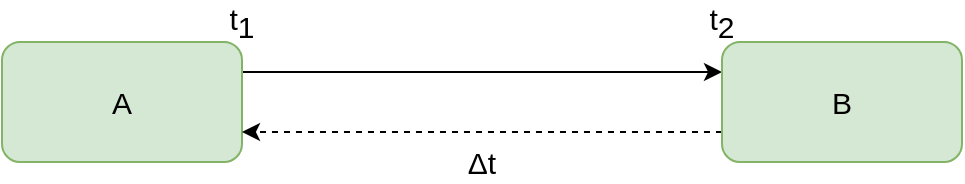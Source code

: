 <mxfile version="14.9.6" type="github"><diagram id="Xvr2BdyznOAj4D-pMUKk" name="第 1 页"><mxGraphModel dx="1038" dy="536" grid="1" gridSize="10" guides="1" tooltips="1" connect="1" arrows="1" fold="1" page="1" pageScale="1" pageWidth="827" pageHeight="1169" math="0" shadow="0"><root><mxCell id="0"/><mxCell id="1" parent="0"/><mxCell id="hurO27npWvSXPidDpyPD-3" style="edgeStyle=orthogonalEdgeStyle;rounded=0;orthogonalLoop=1;jettySize=auto;html=1;exitX=1;exitY=0.25;exitDx=0;exitDy=0;entryX=0;entryY=0.25;entryDx=0;entryDy=0;fontSize=15;align=center;" edge="1" parent="1" source="hurO27npWvSXPidDpyPD-1" target="hurO27npWvSXPidDpyPD-2"><mxGeometry relative="1" as="geometry"/></mxCell><mxCell id="hurO27npWvSXPidDpyPD-1" value="A" style="rounded=1;whiteSpace=wrap;html=1;shadow=0;glass=0;sketch=0;fontSize=15;align=center;verticalAlign=middle;fillColor=#d5e8d4;strokeColor=#82b366;" vertex="1" parent="1"><mxGeometry x="160" y="80" width="120" height="60" as="geometry"/></mxCell><mxCell id="hurO27npWvSXPidDpyPD-4" style="edgeStyle=orthogonalEdgeStyle;rounded=0;orthogonalLoop=1;jettySize=auto;html=1;exitX=0;exitY=0.75;exitDx=0;exitDy=0;entryX=1;entryY=0.75;entryDx=0;entryDy=0;fontSize=15;align=center;dashed=1;" edge="1" parent="1" source="hurO27npWvSXPidDpyPD-2" target="hurO27npWvSXPidDpyPD-1"><mxGeometry relative="1" as="geometry"/></mxCell><mxCell id="hurO27npWvSXPidDpyPD-2" value="B" style="rounded=1;whiteSpace=wrap;html=1;shadow=0;glass=0;sketch=0;fontSize=15;align=center;verticalAlign=middle;fillColor=#d5e8d4;strokeColor=#82b366;" vertex="1" parent="1"><mxGeometry x="520" y="80" width="120" height="60" as="geometry"/></mxCell><mxCell id="hurO27npWvSXPidDpyPD-5" value="t&lt;sub style=&quot;font-size: 15px;&quot;&gt;1&lt;/sub&gt;" style="text;html=1;strokeColor=none;fillColor=none;align=center;verticalAlign=middle;whiteSpace=wrap;rounded=0;shadow=0;glass=0;sketch=0;fontSize=15;" vertex="1" parent="1"><mxGeometry x="260" y="60" width="40" height="20" as="geometry"/></mxCell><mxCell id="hurO27npWvSXPidDpyPD-6" value="t&lt;sub style=&quot;font-size: 15px;&quot;&gt;2&lt;/sub&gt;" style="text;html=1;strokeColor=none;fillColor=none;align=center;verticalAlign=middle;whiteSpace=wrap;rounded=0;shadow=0;glass=0;sketch=0;fontSize=15;" vertex="1" parent="1"><mxGeometry x="500" y="60" width="40" height="20" as="geometry"/></mxCell><mxCell id="hurO27npWvSXPidDpyPD-7" value="Δt" style="text;html=1;strokeColor=none;fillColor=none;align=center;verticalAlign=middle;whiteSpace=wrap;rounded=0;shadow=0;glass=0;sketch=0;fontSize=15;" vertex="1" parent="1"><mxGeometry x="380" y="130" width="40" height="20" as="geometry"/></mxCell></root></mxGraphModel></diagram></mxfile>